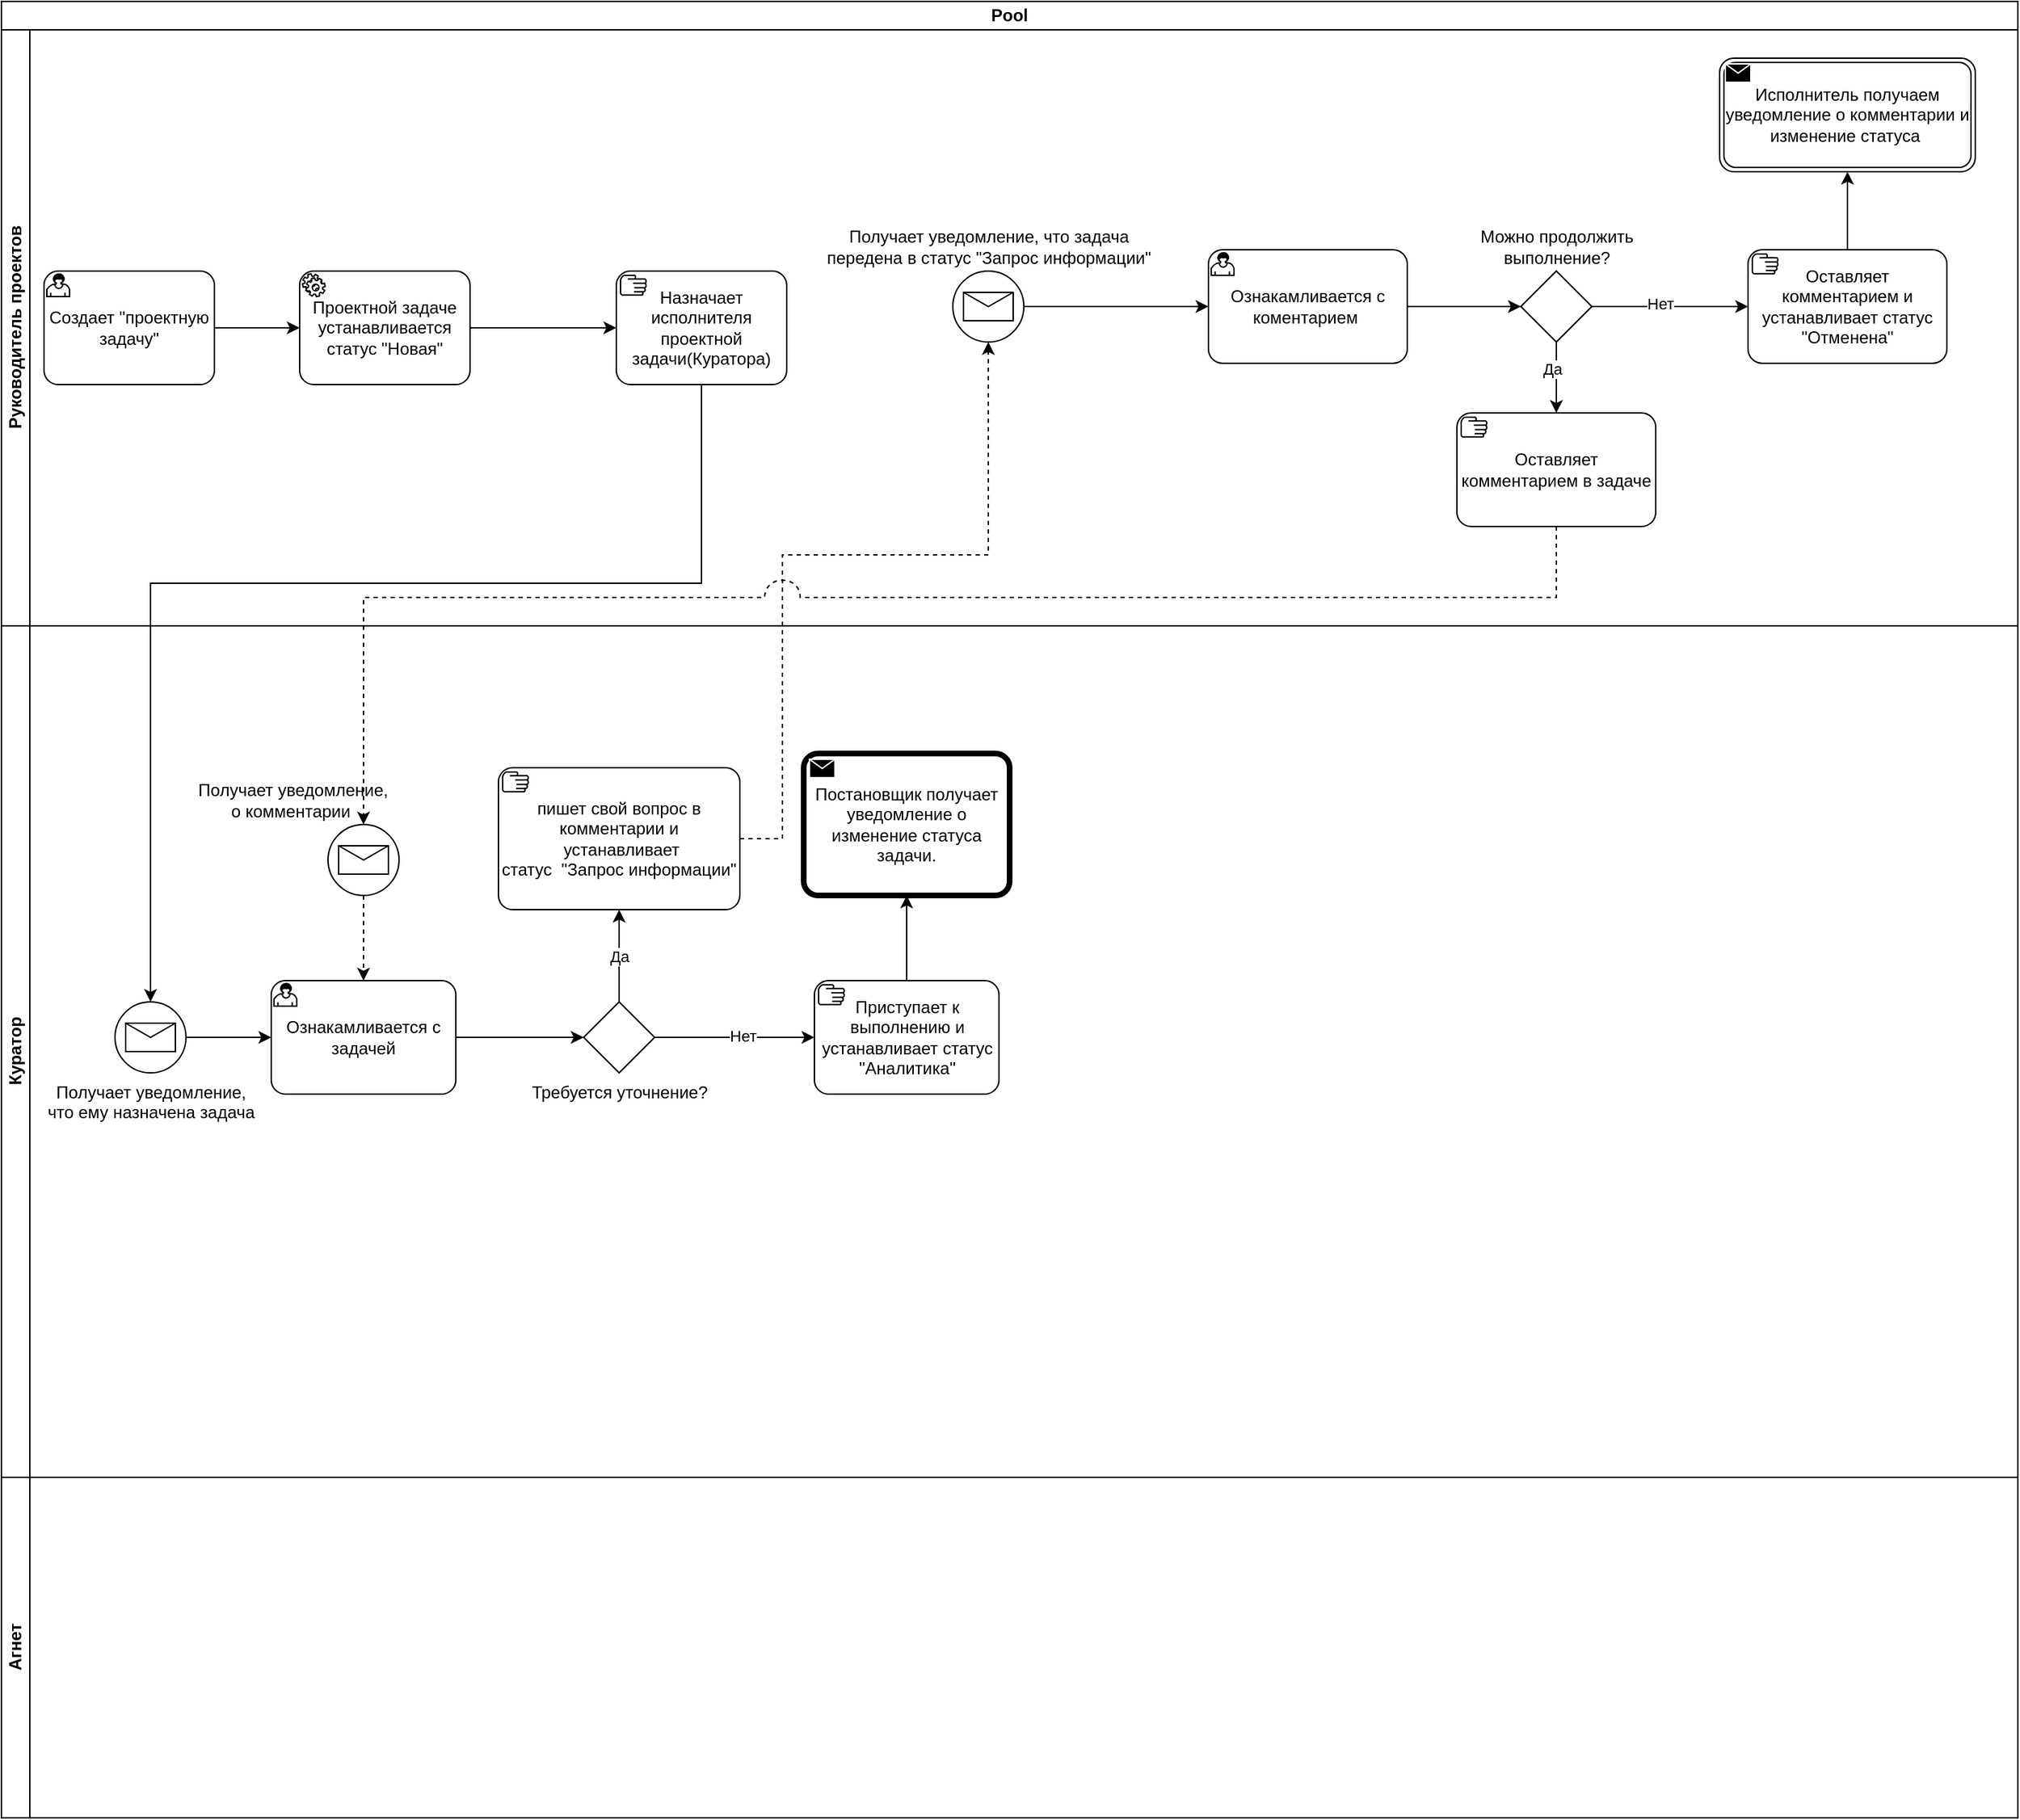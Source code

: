 <mxfile version="22.1.11" type="github">
  <diagram name="Страница — 1" id="Ht7iqdWoheNBvx0QvMiG">
    <mxGraphModel dx="1452" dy="1340" grid="1" gridSize="10" guides="1" tooltips="1" connect="1" arrows="1" fold="1" page="1" pageScale="1" pageWidth="827" pageHeight="1169" math="0" shadow="0">
      <root>
        <mxCell id="0" />
        <mxCell id="1" parent="0" />
        <mxCell id="ueoMJOof5Bcx-Jk8zz3H-16" value="Pool" style="swimlane;html=1;childLayout=stackLayout;resizeParent=1;resizeParentMax=0;horizontal=1;startSize=20;horizontalStack=0;whiteSpace=wrap;" parent="1" vertex="1">
          <mxGeometry x="40" y="310" width="1420" height="1280" as="geometry" />
        </mxCell>
        <mxCell id="ueoMJOof5Bcx-Jk8zz3H-17" value="Руководитель проектов" style="swimlane;html=1;startSize=20;horizontal=0;" parent="ueoMJOof5Bcx-Jk8zz3H-16" vertex="1">
          <mxGeometry y="20" width="1420" height="420" as="geometry" />
        </mxCell>
        <mxCell id="ueoMJOof5Bcx-Jk8zz3H-21" value="Создает &quot;проектную задачу&quot;" style="points=[[0.25,0,0],[0.5,0,0],[0.75,0,0],[1,0.25,0],[1,0.5,0],[1,0.75,0],[0.75,1,0],[0.5,1,0],[0.25,1,0],[0,0.75,0],[0,0.5,0],[0,0.25,0]];shape=mxgraph.bpmn.task;whiteSpace=wrap;rectStyle=rounded;size=10;html=1;container=1;expand=0;collapsible=0;taskMarker=user;bpmnShapeType=task;" parent="ueoMJOof5Bcx-Jk8zz3H-17" vertex="1">
          <mxGeometry x="30" y="170" width="120" height="80" as="geometry" />
        </mxCell>
        <mxCell id="ueoMJOof5Bcx-Jk8zz3H-23" value="Проектной задаче устанавливается статус &quot;Новая&quot;" style="points=[[0.25,0,0],[0.5,0,0],[0.75,0,0],[1,0.25,0],[1,0.5,0],[1,0.75,0],[0.75,1,0],[0.5,1,0],[0.25,1,0],[0,0.75,0],[0,0.5,0],[0,0.25,0]];shape=mxgraph.bpmn.task;whiteSpace=wrap;rectStyle=rounded;size=10;html=1;container=1;expand=0;collapsible=0;taskMarker=service;" parent="ueoMJOof5Bcx-Jk8zz3H-17" vertex="1">
          <mxGeometry x="210" y="170" width="120" height="80" as="geometry" />
        </mxCell>
        <mxCell id="ueoMJOof5Bcx-Jk8zz3H-20" value="" style="edgeStyle=orthogonalEdgeStyle;rounded=0;orthogonalLoop=1;jettySize=auto;html=1;" parent="ueoMJOof5Bcx-Jk8zz3H-17" source="ueoMJOof5Bcx-Jk8zz3H-21" target="ueoMJOof5Bcx-Jk8zz3H-23" edge="1">
          <mxGeometry relative="1" as="geometry" />
        </mxCell>
        <mxCell id="ueoMJOof5Bcx-Jk8zz3H-24" value="Назначает исполнителя проектной задачи(Куратора)" style="points=[[0.25,0,0],[0.5,0,0],[0.75,0,0],[1,0.25,0],[1,0.5,0],[1,0.75,0],[0.75,1,0],[0.5,1,0],[0.25,1,0],[0,0.75,0],[0,0.5,0],[0,0.25,0]];shape=mxgraph.bpmn.task;whiteSpace=wrap;rectStyle=rounded;size=10;html=1;container=1;expand=0;collapsible=0;taskMarker=manual;" parent="ueoMJOof5Bcx-Jk8zz3H-17" vertex="1">
          <mxGeometry x="433" y="170" width="120" height="80" as="geometry" />
        </mxCell>
        <mxCell id="ueoMJOof5Bcx-Jk8zz3H-22" value="" style="edgeStyle=orthogonalEdgeStyle;rounded=0;orthogonalLoop=1;jettySize=auto;html=1;" parent="ueoMJOof5Bcx-Jk8zz3H-17" source="ueoMJOof5Bcx-Jk8zz3H-23" target="ueoMJOof5Bcx-Jk8zz3H-24" edge="1">
          <mxGeometry relative="1" as="geometry" />
        </mxCell>
        <mxCell id="ueoMJOof5Bcx-Jk8zz3H-54" value="Получает уведомление, что задача &lt;br&gt;передена в статус &quot;Запрос информации&quot;" style="points=[[0.145,0.145,0],[0.5,0,0],[0.855,0.145,0],[1,0.5,0],[0.855,0.855,0],[0.5,1,0],[0.145,0.855,0],[0,0.5,0]];shape=mxgraph.bpmn.event;html=1;verticalLabelPosition=top;labelBackgroundColor=#ffffff;verticalAlign=bottom;align=center;perimeter=ellipsePerimeter;outlineConnect=0;aspect=fixed;outline=standard;symbol=message;labelPosition=center;" parent="ueoMJOof5Bcx-Jk8zz3H-17" vertex="1">
          <mxGeometry x="670" y="170" width="50" height="50" as="geometry" />
        </mxCell>
        <mxCell id="ueoMJOof5Bcx-Jk8zz3H-60" style="edgeStyle=orthogonalEdgeStyle;rounded=0;orthogonalLoop=1;jettySize=auto;html=1;" parent="ueoMJOof5Bcx-Jk8zz3H-17" source="ueoMJOof5Bcx-Jk8zz3H-57" target="ueoMJOof5Bcx-Jk8zz3H-59" edge="1">
          <mxGeometry relative="1" as="geometry" />
        </mxCell>
        <mxCell id="ueoMJOof5Bcx-Jk8zz3H-57" value="Ознакамливается с коментарием&amp;nbsp;" style="points=[[0.25,0,0],[0.5,0,0],[0.75,0,0],[1,0.25,0],[1,0.5,0],[1,0.75,0],[0.75,1,0],[0.5,1,0],[0.25,1,0],[0,0.75,0],[0,0.5,0],[0,0.25,0]];shape=mxgraph.bpmn.task;whiteSpace=wrap;rectStyle=rounded;size=10;html=1;container=1;expand=0;collapsible=0;taskMarker=user;" parent="ueoMJOof5Bcx-Jk8zz3H-17" vertex="1">
          <mxGeometry x="850" y="155" width="140" height="80" as="geometry" />
        </mxCell>
        <mxCell id="ueoMJOof5Bcx-Jk8zz3H-58" style="edgeStyle=orthogonalEdgeStyle;rounded=0;orthogonalLoop=1;jettySize=auto;html=1;entryX=0;entryY=0.5;entryDx=0;entryDy=0;entryPerimeter=0;" parent="ueoMJOof5Bcx-Jk8zz3H-17" source="ueoMJOof5Bcx-Jk8zz3H-54" target="ueoMJOof5Bcx-Jk8zz3H-57" edge="1">
          <mxGeometry relative="1" as="geometry" />
        </mxCell>
        <mxCell id="ueoMJOof5Bcx-Jk8zz3H-59" value="Можно продолжить&lt;br&gt;выполнение?" style="points=[[0.25,0.25,0],[0.5,0,0],[0.75,0.25,0],[1,0.5,0],[0.75,0.75,0],[0.5,1,0],[0.25,0.75,0],[0,0.5,0]];shape=mxgraph.bpmn.gateway2;html=1;verticalLabelPosition=top;labelBackgroundColor=#ffffff;verticalAlign=bottom;align=center;perimeter=rhombusPerimeter;outlineConnect=0;outline=none;symbol=none;labelPosition=center;" parent="ueoMJOof5Bcx-Jk8zz3H-17" vertex="1">
          <mxGeometry x="1070" y="170" width="50" height="50" as="geometry" />
        </mxCell>
        <mxCell id="ueoMJOof5Bcx-Jk8zz3H-65" value="" style="edgeStyle=orthogonalEdgeStyle;rounded=0;orthogonalLoop=1;jettySize=auto;html=1;" parent="ueoMJOof5Bcx-Jk8zz3H-17" source="ueoMJOof5Bcx-Jk8zz3H-61" target="ueoMJOof5Bcx-Jk8zz3H-64" edge="1">
          <mxGeometry relative="1" as="geometry" />
        </mxCell>
        <mxCell id="ueoMJOof5Bcx-Jk8zz3H-61" value="Оставляет комментарием и устанавливает статус &quot;Отменена&quot;" style="points=[[0.25,0,0],[0.5,0,0],[0.75,0,0],[1,0.25,0],[1,0.5,0],[1,0.75,0],[0.75,1,0],[0.5,1,0],[0.25,1,0],[0,0.75,0],[0,0.5,0],[0,0.25,0]];shape=mxgraph.bpmn.task;whiteSpace=wrap;rectStyle=rounded;size=10;html=1;container=1;expand=0;collapsible=0;taskMarker=manual;" parent="ueoMJOof5Bcx-Jk8zz3H-17" vertex="1">
          <mxGeometry x="1230" y="155" width="140" height="80" as="geometry" />
        </mxCell>
        <mxCell id="ueoMJOof5Bcx-Jk8zz3H-62" style="edgeStyle=orthogonalEdgeStyle;rounded=0;orthogonalLoop=1;jettySize=auto;html=1;entryX=0;entryY=0.5;entryDx=0;entryDy=0;entryPerimeter=0;" parent="ueoMJOof5Bcx-Jk8zz3H-17" source="ueoMJOof5Bcx-Jk8zz3H-59" target="ueoMJOof5Bcx-Jk8zz3H-61" edge="1">
          <mxGeometry relative="1" as="geometry" />
        </mxCell>
        <mxCell id="ueoMJOof5Bcx-Jk8zz3H-63" value="Нет" style="edgeLabel;html=1;align=center;verticalAlign=middle;resizable=0;points=[];" parent="ueoMJOof5Bcx-Jk8zz3H-62" vertex="1" connectable="0">
          <mxGeometry x="-0.133" y="2" relative="1" as="geometry">
            <mxPoint as="offset" />
          </mxGeometry>
        </mxCell>
        <mxCell id="ueoMJOof5Bcx-Jk8zz3H-64" value="Исполнитель получаем уведомление о комментарии и изменение статуса&amp;nbsp;" style="points=[[0.25,0,0],[0.5,0,0],[0.75,0,0],[1,0.25,0],[1,0.5,0],[1,0.75,0],[0.75,1,0],[0.5,1,0],[0.25,1,0],[0,0.75,0],[0,0.5,0],[0,0.25,0]];shape=mxgraph.bpmn.task;whiteSpace=wrap;rectStyle=rounded;size=10;html=1;container=1;expand=0;collapsible=0;taskMarker=send;bpmnShapeType=transaction;" parent="ueoMJOof5Bcx-Jk8zz3H-17" vertex="1">
          <mxGeometry x="1210" y="20" width="180" height="80" as="geometry" />
        </mxCell>
        <mxCell id="ueoMJOof5Bcx-Jk8zz3H-66" value="Оставляет комментарием в задаче" style="points=[[0.25,0,0],[0.5,0,0],[0.75,0,0],[1,0.25,0],[1,0.5,0],[1,0.75,0],[0.75,1,0],[0.5,1,0],[0.25,1,0],[0,0.75,0],[0,0.5,0],[0,0.25,0]];shape=mxgraph.bpmn.task;whiteSpace=wrap;rectStyle=rounded;size=10;html=1;container=1;expand=0;collapsible=0;taskMarker=manual;" parent="ueoMJOof5Bcx-Jk8zz3H-17" vertex="1">
          <mxGeometry x="1025" y="270" width="140" height="80" as="geometry" />
        </mxCell>
        <mxCell id="ueoMJOof5Bcx-Jk8zz3H-67" style="edgeStyle=orthogonalEdgeStyle;rounded=0;orthogonalLoop=1;jettySize=auto;html=1;entryX=0.5;entryY=0;entryDx=0;entryDy=0;entryPerimeter=0;" parent="ueoMJOof5Bcx-Jk8zz3H-17" source="ueoMJOof5Bcx-Jk8zz3H-59" target="ueoMJOof5Bcx-Jk8zz3H-66" edge="1">
          <mxGeometry relative="1" as="geometry" />
        </mxCell>
        <mxCell id="ueoMJOof5Bcx-Jk8zz3H-73" value="Да" style="edgeLabel;html=1;align=center;verticalAlign=middle;resizable=0;points=[];" parent="ueoMJOof5Bcx-Jk8zz3H-67" vertex="1" connectable="0">
          <mxGeometry x="-0.24" y="-3" relative="1" as="geometry">
            <mxPoint as="offset" />
          </mxGeometry>
        </mxCell>
        <mxCell id="ueoMJOof5Bcx-Jk8zz3H-18" value="Куратор" style="swimlane;html=1;startSize=20;horizontal=0;" parent="ueoMJOof5Bcx-Jk8zz3H-16" vertex="1">
          <mxGeometry y="440" width="1420" height="600" as="geometry" />
        </mxCell>
        <mxCell id="ueoMJOof5Bcx-Jk8zz3H-29" value="Ознакамливается с задачей" style="points=[[0.25,0,0],[0.5,0,0],[0.75,0,0],[1,0.25,0],[1,0.5,0],[1,0.75,0],[0.75,1,0],[0.5,1,0],[0.25,1,0],[0,0.75,0],[0,0.5,0],[0,0.25,0]];shape=mxgraph.bpmn.task;whiteSpace=wrap;rectStyle=rounded;size=10;html=1;container=1;expand=0;collapsible=0;taskMarker=user;" parent="ueoMJOof5Bcx-Jk8zz3H-18" vertex="1">
          <mxGeometry x="190" y="250" width="130" height="80" as="geometry" />
        </mxCell>
        <mxCell id="ueoMJOof5Bcx-Jk8zz3H-34" value="Постановщик получает уведомление о изменение статуса задачи." style="points=[[0.25,0,0],[0.5,0,0],[0.75,0,0],[1,0.25,0],[1,0.5,0],[1,0.75,0],[0.75,1,0],[0.5,1,0],[0.25,1,0],[0,0.75,0],[0,0.5,0],[0,0.25,0]];shape=mxgraph.bpmn.task;whiteSpace=wrap;rectStyle=rounded;size=10;html=1;container=1;expand=0;collapsible=0;taskMarker=send;bpmnShapeType=call;" parent="ueoMJOof5Bcx-Jk8zz3H-18" vertex="1">
          <mxGeometry x="565" y="90" width="145" height="100" as="geometry" />
        </mxCell>
        <UserObject label="Требуется уточнение?" tooltip="ыфваф" id="ueoMJOof5Bcx-Jk8zz3H-36">
          <mxCell style="points=[[0.25,0.25,0],[0.5,0,0],[0.75,0.25,0],[1,0.5,0],[0.75,0.75,0],[0.5,1,0],[0.25,0.75,0],[0,0.5,0]];shape=mxgraph.bpmn.gateway2;html=1;verticalLabelPosition=bottom;labelBackgroundColor=#ffffff;verticalAlign=top;align=center;perimeter=rhombusPerimeter;outlineConnect=0;outline=none;symbol=none;noLabel=0;direction=east;shadow=0;backgroundOutline=1;metaEdit=0;editable=1;movable=1;resizable=1;rotatable=1;deletable=1;locked=0;connectable=1;overflow=visible;portConstraint=south;portConstraintRotation=0;labelPosition=center;" parent="ueoMJOof5Bcx-Jk8zz3H-18" vertex="1">
            <mxGeometry x="410" y="265" width="50" height="50" as="geometry" />
          </mxCell>
        </UserObject>
        <mxCell id="ueoMJOof5Bcx-Jk8zz3H-39" value="пишет свой вопрос в комментарии и &amp;nbsp;устанавливает&lt;br&gt;статус &amp;nbsp;&quot;Запрос информации&quot;" style="points=[[0.25,0,0],[0.5,0,0],[0.75,0,0],[1,0.25,0],[1,0.5,0],[1,0.75,0],[0.75,1,0],[0.5,1,0],[0.25,1,0],[0,0.75,0],[0,0.5,0],[0,0.25,0]];shape=mxgraph.bpmn.task;whiteSpace=wrap;rectStyle=rounded;size=10;html=1;container=1;expand=0;collapsible=0;taskMarker=manual;" parent="ueoMJOof5Bcx-Jk8zz3H-18" vertex="1">
          <mxGeometry x="350" y="100" width="170" height="100" as="geometry" />
        </mxCell>
        <mxCell id="ueoMJOof5Bcx-Jk8zz3H-42" value="Да" style="edgeStyle=orthogonalEdgeStyle;rounded=0;orthogonalLoop=1;jettySize=auto;html=1;exitX=0.5;exitY=0;exitDx=0;exitDy=0;exitPerimeter=0;entryX=0.5;entryY=1;entryDx=0;entryDy=0;entryPerimeter=0;" parent="ueoMJOof5Bcx-Jk8zz3H-18" source="ueoMJOof5Bcx-Jk8zz3H-36" target="ueoMJOof5Bcx-Jk8zz3H-39" edge="1">
          <mxGeometry relative="1" as="geometry" />
        </mxCell>
        <mxCell id="ueoMJOof5Bcx-Jk8zz3H-44" value="Приступает к выполнению и устанавливает статус &quot;Аналитика&quot;" style="points=[[0.25,0,0],[0.5,0,0],[0.75,0,0],[1,0.25,0],[1,0.5,0],[1,0.75,0],[0.75,1,0],[0.5,1,0],[0.25,1,0],[0,0.75,0],[0,0.5,0],[0,0.25,0]];shape=mxgraph.bpmn.task;whiteSpace=wrap;rectStyle=rounded;size=10;html=1;container=1;expand=0;collapsible=0;taskMarker=manual;" parent="ueoMJOof5Bcx-Jk8zz3H-18" vertex="1">
          <mxGeometry x="572.5" y="250" width="130" height="80" as="geometry" />
        </mxCell>
        <mxCell id="ueoMJOof5Bcx-Jk8zz3H-45" style="edgeStyle=orthogonalEdgeStyle;rounded=0;orthogonalLoop=1;jettySize=auto;html=1;exitX=1;exitY=0.5;exitDx=0;exitDy=0;exitPerimeter=0;entryX=0;entryY=0.5;entryDx=0;entryDy=0;entryPerimeter=0;" parent="ueoMJOof5Bcx-Jk8zz3H-18" source="ueoMJOof5Bcx-Jk8zz3H-36" target="ueoMJOof5Bcx-Jk8zz3H-44" edge="1">
          <mxGeometry relative="1" as="geometry" />
        </mxCell>
        <mxCell id="ueoMJOof5Bcx-Jk8zz3H-46" value="Нет" style="edgeLabel;html=1;align=center;verticalAlign=middle;resizable=0;points=[];" parent="ueoMJOof5Bcx-Jk8zz3H-45" vertex="1" connectable="0">
          <mxGeometry x="0.089" y="1" relative="1" as="geometry">
            <mxPoint as="offset" />
          </mxGeometry>
        </mxCell>
        <mxCell id="ueoMJOof5Bcx-Jk8zz3H-50" style="edgeStyle=orthogonalEdgeStyle;rounded=0;orthogonalLoop=1;jettySize=auto;html=1;" parent="ueoMJOof5Bcx-Jk8zz3H-18" source="ueoMJOof5Bcx-Jk8zz3H-47" target="ueoMJOof5Bcx-Jk8zz3H-29" edge="1">
          <mxGeometry relative="1" as="geometry" />
        </mxCell>
        <mxCell id="ueoMJOof5Bcx-Jk8zz3H-47" value="Получает уведомление, &lt;br&gt;что ему назначена задача" style="points=[[0.145,0.145,0],[0.5,0,0],[0.855,0.145,0],[1,0.5,0],[0.855,0.855,0],[0.5,1,0],[0.145,0.855,0],[0,0.5,0]];shape=mxgraph.bpmn.event;html=1;verticalLabelPosition=bottom;labelBackgroundColor=#ffffff;verticalAlign=top;align=center;perimeter=ellipsePerimeter;outlineConnect=0;aspect=fixed;outline=standard;symbol=message;" parent="ueoMJOof5Bcx-Jk8zz3H-18" vertex="1">
          <mxGeometry x="80" y="265" width="50" height="50" as="geometry" />
        </mxCell>
        <mxCell id="ueoMJOof5Bcx-Jk8zz3H-51" style="edgeStyle=orthogonalEdgeStyle;rounded=0;orthogonalLoop=1;jettySize=auto;html=1;exitX=1;exitY=0.5;exitDx=0;exitDy=0;exitPerimeter=0;entryX=0;entryY=0.5;entryDx=0;entryDy=0;entryPerimeter=0;" parent="ueoMJOof5Bcx-Jk8zz3H-18" source="ueoMJOof5Bcx-Jk8zz3H-29" target="ueoMJOof5Bcx-Jk8zz3H-36" edge="1">
          <mxGeometry relative="1" as="geometry" />
        </mxCell>
        <mxCell id="ueoMJOof5Bcx-Jk8zz3H-52" style="edgeStyle=orthogonalEdgeStyle;rounded=0;orthogonalLoop=1;jettySize=auto;html=1;exitX=0.5;exitY=0;exitDx=0;exitDy=0;exitPerimeter=0;entryX=0.5;entryY=1;entryDx=0;entryDy=0;entryPerimeter=0;" parent="ueoMJOof5Bcx-Jk8zz3H-18" source="ueoMJOof5Bcx-Jk8zz3H-44" target="ueoMJOof5Bcx-Jk8zz3H-34" edge="1">
          <mxGeometry relative="1" as="geometry" />
        </mxCell>
        <mxCell id="7IDKw4JeVB-PweRURtg8-1" style="edgeStyle=orthogonalEdgeStyle;rounded=0;orthogonalLoop=1;jettySize=auto;html=1;dashed=1;" edge="1" parent="ueoMJOof5Bcx-Jk8zz3H-18" source="ueoMJOof5Bcx-Jk8zz3H-68" target="ueoMJOof5Bcx-Jk8zz3H-29">
          <mxGeometry relative="1" as="geometry" />
        </mxCell>
        <mxCell id="ueoMJOof5Bcx-Jk8zz3H-68" value="Получает уведомление, &lt;br&gt;о комментарии&amp;nbsp;" style="points=[[0.145,0.145,0],[0.5,0,0],[0.855,0.145,0],[1,0.5,0],[0.855,0.855,0],[0.5,1,0],[0.145,0.855,0],[0,0.5,0]];shape=mxgraph.bpmn.event;html=1;verticalLabelPosition=top;labelBackgroundColor=#ffffff;verticalAlign=bottom;align=center;perimeter=ellipsePerimeter;outlineConnect=0;aspect=fixed;outline=standard;symbol=message;labelPosition=left;" parent="ueoMJOof5Bcx-Jk8zz3H-18" vertex="1">
          <mxGeometry x="230" y="140" width="50" height="50" as="geometry" />
        </mxCell>
        <mxCell id="ueoMJOof5Bcx-Jk8zz3H-19" value="Агнет" style="swimlane;html=1;startSize=20;horizontal=0;" parent="ueoMJOof5Bcx-Jk8zz3H-16" vertex="1">
          <mxGeometry y="1040" width="1420" height="240" as="geometry" />
        </mxCell>
        <mxCell id="ueoMJOof5Bcx-Jk8zz3H-49" value="" style="edgeStyle=orthogonalEdgeStyle;rounded=0;orthogonalLoop=1;jettySize=auto;html=1;exitX=0.5;exitY=1;exitDx=0;exitDy=0;exitPerimeter=0;entryX=0.5;entryY=0;entryDx=0;entryDy=0;entryPerimeter=0;" parent="ueoMJOof5Bcx-Jk8zz3H-16" source="ueoMJOof5Bcx-Jk8zz3H-24" target="ueoMJOof5Bcx-Jk8zz3H-47" edge="1">
          <mxGeometry x="0.001" relative="1" as="geometry">
            <Array as="points">
              <mxPoint x="493" y="410" />
              <mxPoint x="105" y="410" />
            </Array>
            <mxPoint as="offset" />
          </mxGeometry>
        </mxCell>
        <mxCell id="ueoMJOof5Bcx-Jk8zz3H-56" style="edgeStyle=orthogonalEdgeStyle;rounded=0;orthogonalLoop=1;jettySize=auto;html=1;dashed=1;" parent="ueoMJOof5Bcx-Jk8zz3H-16" source="ueoMJOof5Bcx-Jk8zz3H-39" target="ueoMJOof5Bcx-Jk8zz3H-54" edge="1">
          <mxGeometry relative="1" as="geometry">
            <Array as="points">
              <mxPoint x="550" y="590" />
              <mxPoint x="550" y="390" />
              <mxPoint x="695" y="390" />
            </Array>
          </mxGeometry>
        </mxCell>
        <mxCell id="ueoMJOof5Bcx-Jk8zz3H-72" style="edgeStyle=orthogonalEdgeStyle;rounded=0;orthogonalLoop=1;jettySize=auto;html=1;dashed=1;entryX=0.5;entryY=0;entryDx=0;entryDy=0;entryPerimeter=0;strokeColor=default;jumpStyle=arc;jumpSize=25;" parent="ueoMJOof5Bcx-Jk8zz3H-16" source="ueoMJOof5Bcx-Jk8zz3H-66" target="ueoMJOof5Bcx-Jk8zz3H-68" edge="1">
          <mxGeometry relative="1" as="geometry">
            <Array as="points">
              <mxPoint x="1095" y="420" />
              <mxPoint x="255" y="420" />
            </Array>
          </mxGeometry>
        </mxCell>
      </root>
    </mxGraphModel>
  </diagram>
</mxfile>
